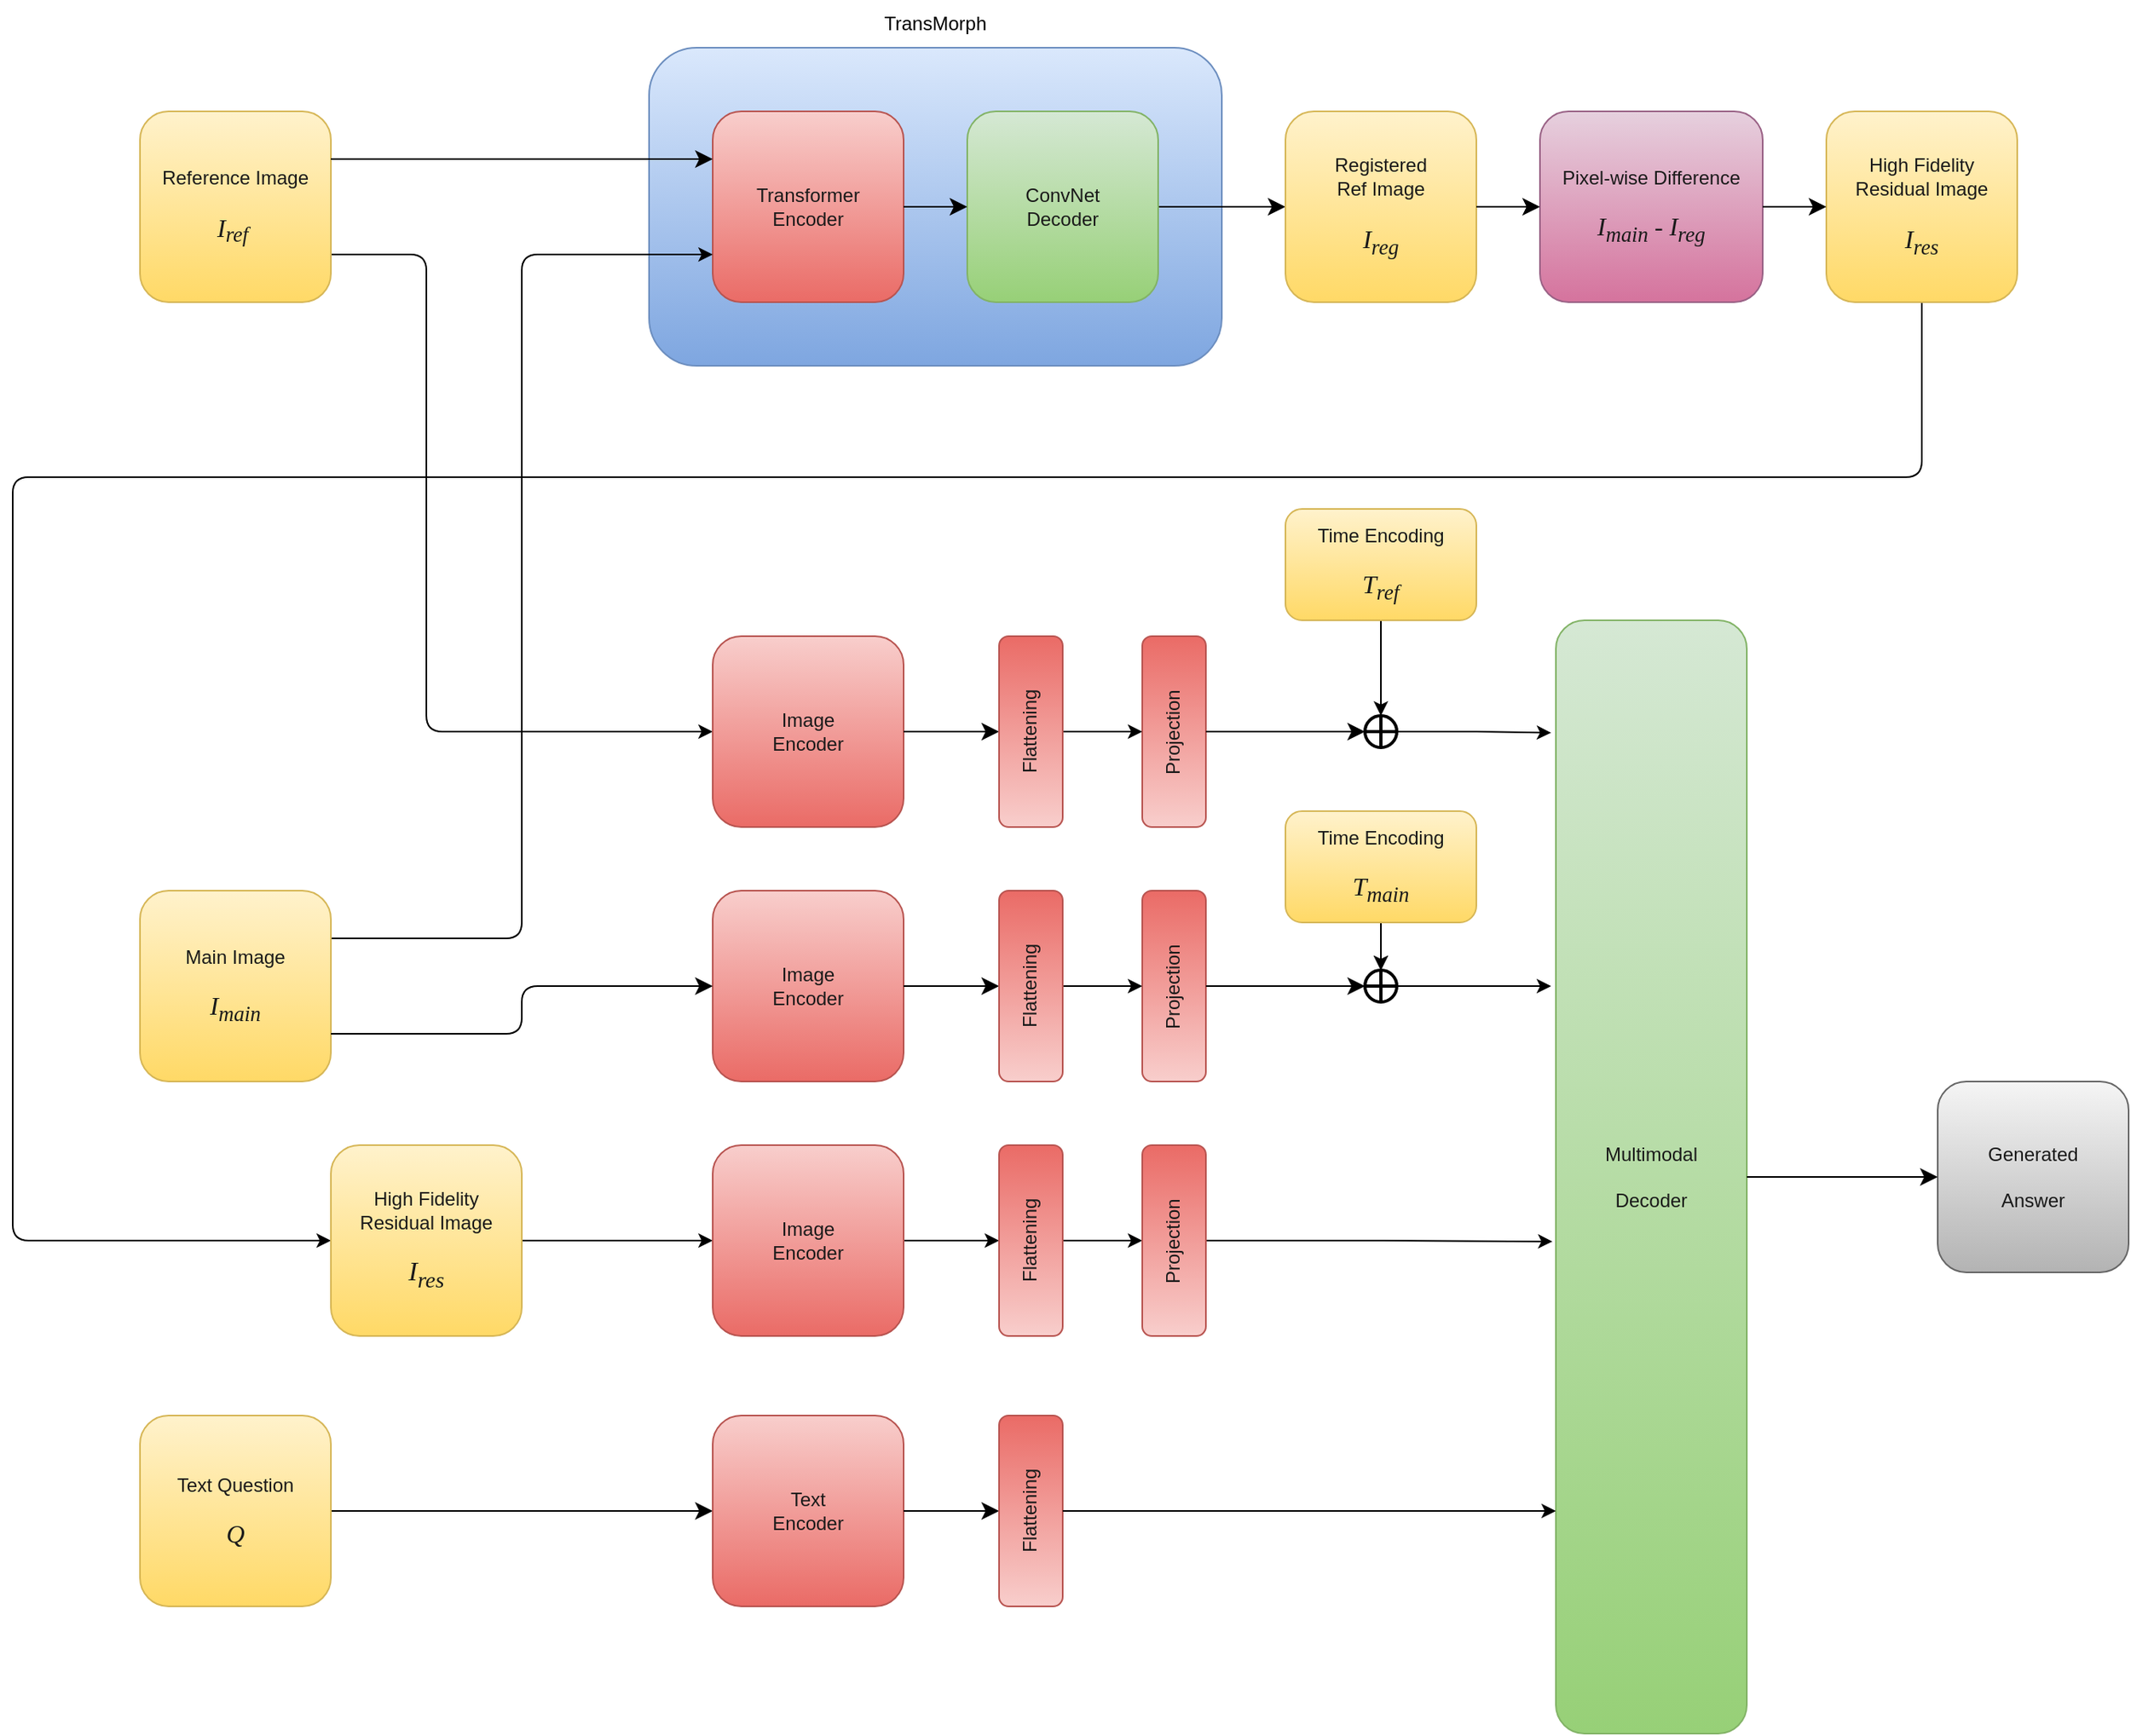 <mxfile version="27.0.9">
  <diagram name="Page-1" id="EhcB3PH-zPmKsm_EDyx8">
    <mxGraphModel dx="2887" dy="1227" grid="1" gridSize="10" guides="1" tooltips="1" connect="1" arrows="1" fold="1" page="1" pageScale="1" pageWidth="850" pageHeight="1100" math="0" shadow="0">
      <root>
        <mxCell id="0" />
        <mxCell id="1" parent="0" />
        <mxCell id="6CnsqeC-LUTwVc9rVep_-9" value="" style="rounded=1;whiteSpace=wrap;html=1;fillColor=#dae8fc;gradientColor=#7ea6e0;strokeColor=#6c8ebf;" parent="1" vertex="1">
          <mxGeometry x="200" y="280" width="360" height="200" as="geometry" />
        </mxCell>
        <mxCell id="6CnsqeC-LUTwVc9rVep_-6" value="TransMorph" style="text;html=1;align=center;verticalAlign=middle;whiteSpace=wrap;rounded=0;" parent="1" vertex="1">
          <mxGeometry x="320" y="250" width="120" height="30" as="geometry" />
        </mxCell>
        <mxCell id="6CnsqeC-LUTwVc9rVep_-7" value="&lt;div&gt;&lt;font color=&quot;#1a1a1a&quot;&gt;Transformer&lt;/font&gt;&lt;/div&gt;&lt;font color=&quot;#1a1a1a&quot;&gt;Encoder&lt;/font&gt;" style="rounded=1;whiteSpace=wrap;html=1;fillColor=#f8cecc;strokeColor=#b85450;gradientColor=#ea6b66;" parent="1" vertex="1">
          <mxGeometry x="240" y="320" width="120" height="120" as="geometry" />
        </mxCell>
        <mxCell id="6CnsqeC-LUTwVc9rVep_-32" style="edgeStyle=none;curved=1;rounded=0;orthogonalLoop=1;jettySize=auto;html=1;entryX=1;entryY=0.5;entryDx=0;entryDy=0;fontSize=12;startSize=8;endSize=8;" parent="1" target="6CnsqeC-LUTwVc9rVep_-22" edge="1">
          <mxGeometry relative="1" as="geometry">
            <mxPoint x="360" y="870" as="sourcePoint" />
          </mxGeometry>
        </mxCell>
        <mxCell id="Aeha082FOGOlSdF__lET-4" style="edgeStyle=orthogonalEdgeStyle;rounded=1;orthogonalLoop=1;jettySize=auto;html=1;exitX=1;exitY=0.25;exitDx=0;exitDy=0;entryX=0;entryY=0.75;entryDx=0;entryDy=0;curved=0;" parent="1" source="6CnsqeC-LUTwVc9rVep_-10" target="6CnsqeC-LUTwVc9rVep_-7" edge="1">
          <mxGeometry relative="1" as="geometry" />
        </mxCell>
        <mxCell id="6CnsqeC-LUTwVc9rVep_-10" value="&lt;font style=&quot;color: rgb(26, 26, 26);&quot;&gt;Main Image&lt;/font&gt;&lt;div&gt;&lt;font color=&quot;#1a1a1a&quot;&gt;&lt;br&gt;&lt;/font&gt;&lt;div&gt;&lt;font face=&quot;Cambria&quot; style=&quot;color: rgb(26, 26, 26); font-size: 16px;&quot;&gt;&lt;i style=&quot;&quot;&gt;I&lt;sub style=&quot;&quot;&gt;main&lt;/sub&gt;&lt;/i&gt;&lt;/font&gt;&lt;/div&gt;&lt;/div&gt;" style="rounded=1;whiteSpace=wrap;html=1;fillColor=#fff2cc;gradientColor=#ffd966;strokeColor=#d6b656;" parent="1" vertex="1">
          <mxGeometry x="-120" y="810" width="120" height="120" as="geometry" />
        </mxCell>
        <mxCell id="D7YfKQMojCa1WMFV5Pq2-3" style="edgeStyle=orthogonalEdgeStyle;rounded=1;orthogonalLoop=1;jettySize=auto;html=1;exitX=1;exitY=0.75;exitDx=0;exitDy=0;entryX=0;entryY=0.5;entryDx=0;entryDy=0;curved=0;" parent="1" source="6CnsqeC-LUTwVc9rVep_-11" target="6CnsqeC-LUTwVc9rVep_-24" edge="1">
          <mxGeometry relative="1" as="geometry">
            <Array as="points">
              <mxPoint x="60" y="410" />
              <mxPoint x="60" y="710" />
            </Array>
          </mxGeometry>
        </mxCell>
        <mxCell id="6CnsqeC-LUTwVc9rVep_-11" value="&lt;font style=&quot;color: rgb(26, 26, 26);&quot;&gt;Reference Image&lt;/font&gt;&lt;div&gt;&lt;font color=&quot;#1a1a1a&quot;&gt;&lt;br&gt;&lt;/font&gt;&lt;div&gt;&lt;font face=&quot;Cambria&quot; style=&quot;color: rgb(26, 26, 26);&quot;&gt;&lt;i&gt;&lt;font style=&quot;font-size: 16px;&quot;&gt;I&lt;/font&gt;&lt;sub&gt;&lt;font style=&quot;font-size: 13.333px;&quot;&gt;&lt;font style=&quot;&quot;&gt;ref&lt;/font&gt;&amp;nbsp;&lt;/font&gt;&lt;/sub&gt;&lt;/i&gt;&lt;/font&gt;&lt;/div&gt;&lt;/div&gt;" style="rounded=1;whiteSpace=wrap;html=1;fillColor=#fff2cc;gradientColor=#ffd966;strokeColor=#d6b656;" parent="1" vertex="1">
          <mxGeometry x="-120" y="320" width="120" height="120" as="geometry" />
        </mxCell>
        <mxCell id="6CnsqeC-LUTwVc9rVep_-13" value="" style="endArrow=classic;html=1;rounded=1;fontSize=12;startSize=8;endSize=8;curved=0;exitX=1;exitY=0.5;exitDx=0;exitDy=0;" parent="1" source="UFdSs73jD7x_iKg_s8AN-1" target="6CnsqeC-LUTwVc9rVep_-15" edge="1">
          <mxGeometry width="50" height="50" relative="1" as="geometry">
            <mxPoint x="520" y="380" as="sourcePoint" />
            <mxPoint x="610" y="379.8" as="targetPoint" />
            <Array as="points" />
          </mxGeometry>
        </mxCell>
        <mxCell id="6CnsqeC-LUTwVc9rVep_-15" value="&lt;font&gt;&lt;font color=&quot;#1a1a1a&quot;&gt;Registered&lt;/font&gt;&lt;br&gt;&lt;/font&gt;&lt;div&gt;&lt;font style=&quot;color: rgb(26, 26, 26);&quot;&gt;Ref Image&lt;br&gt;&lt;/font&gt;&lt;/div&gt;&lt;div&gt;&lt;font style=&quot;color: rgb(26, 26, 26);&quot;&gt;&lt;br&gt;&lt;/font&gt;&lt;/div&gt;&lt;div&gt;&lt;font face=&quot;Cambria&quot; style=&quot;color: rgb(26, 26, 26); font-size: 16px;&quot;&gt;&lt;i style=&quot;&quot;&gt;I&lt;sub style=&quot;&quot;&gt;reg&lt;/sub&gt;&lt;/i&gt;&lt;/font&gt;&lt;/div&gt;" style="rounded=1;whiteSpace=wrap;html=1;fillColor=#fff2cc;gradientColor=#ffd966;strokeColor=#d6b656;" parent="1" vertex="1">
          <mxGeometry x="600" y="320" width="120" height="120" as="geometry" />
        </mxCell>
        <mxCell id="6CnsqeC-LUTwVc9rVep_-16" value="&lt;font color=&quot;#1a1a1a&quot;&gt;Pixel-wise Difference&lt;/font&gt;&lt;div&gt;&lt;font color=&quot;#1a1a1a&quot;&gt;&lt;br&gt;&lt;/font&gt;&lt;div&gt;&lt;font face=&quot;Cambria&quot; style=&quot;color: rgb(26, 26, 26); font-size: 16px;&quot;&gt;&lt;i style=&quot;&quot;&gt;I&lt;sub style=&quot;&quot;&gt;main&lt;/sub&gt;&amp;nbsp;- I&lt;sub style=&quot;&quot;&gt;reg&lt;/sub&gt;&lt;/i&gt;&lt;/font&gt;&lt;/div&gt;&lt;/div&gt;" style="rounded=1;whiteSpace=wrap;html=1;fillColor=#e6d0de;strokeColor=#996185;gradientColor=#d5739d;" parent="1" vertex="1">
          <mxGeometry x="760" y="320" width="140" height="120" as="geometry" />
        </mxCell>
        <mxCell id="6CnsqeC-LUTwVc9rVep_-17" value="" style="endArrow=classic;html=1;rounded=1;fontSize=12;startSize=8;endSize=8;curved=0;exitX=1;exitY=0.5;exitDx=0;exitDy=0;entryX=0;entryY=0.5;entryDx=0;entryDy=0;" parent="1" source="6CnsqeC-LUTwVc9rVep_-15" target="6CnsqeC-LUTwVc9rVep_-16" edge="1">
          <mxGeometry width="50" height="50" relative="1" as="geometry">
            <mxPoint x="710" y="210" as="sourcePoint" />
            <mxPoint x="790" y="210" as="targetPoint" />
            <Array as="points" />
          </mxGeometry>
        </mxCell>
        <mxCell id="kvbHHzYXnaTAILVzaja--1" style="edgeStyle=orthogonalEdgeStyle;rounded=1;orthogonalLoop=1;jettySize=auto;html=1;exitX=0.5;exitY=1;exitDx=0;exitDy=0;entryX=0;entryY=0.5;entryDx=0;entryDy=0;curved=0;" edge="1" parent="1" source="6CnsqeC-LUTwVc9rVep_-18" target="D7YfKQMojCa1WMFV5Pq2-10">
          <mxGeometry relative="1" as="geometry">
            <Array as="points">
              <mxPoint x="1000" y="550" />
              <mxPoint x="-200" y="550" />
              <mxPoint x="-200" y="1030" />
            </Array>
          </mxGeometry>
        </mxCell>
        <mxCell id="6CnsqeC-LUTwVc9rVep_-18" value="&lt;font color=&quot;#1a1a1a&quot;&gt;High Fidelity&lt;/font&gt;&lt;div&gt;&lt;font color=&quot;#1a1a1a&quot;&gt;Residual Image&lt;br&gt;&lt;/font&gt;&lt;div&gt;&lt;font style=&quot;color: rgb(26, 26, 26);&quot;&gt;&lt;br&gt;&lt;/font&gt;&lt;/div&gt;&lt;div&gt;&lt;font face=&quot;Cambria&quot; style=&quot;color: rgb(26, 26, 26); font-size: 16px;&quot;&gt;&lt;i style=&quot;&quot;&gt;I&lt;sub style=&quot;&quot;&gt;res&lt;/sub&gt;&lt;/i&gt;&lt;/font&gt;&lt;/div&gt;&lt;/div&gt;" style="rounded=1;whiteSpace=wrap;html=1;fillColor=#fff2cc;gradientColor=#ffd966;strokeColor=#d6b656;" parent="1" vertex="1">
          <mxGeometry x="940" y="320" width="120" height="120" as="geometry" />
        </mxCell>
        <mxCell id="6CnsqeC-LUTwVc9rVep_-19" value="" style="endArrow=classic;html=1;rounded=1;fontSize=12;startSize=8;endSize=8;curved=0;exitX=1;exitY=0.5;exitDx=0;exitDy=0;entryX=0;entryY=0.5;entryDx=0;entryDy=0;" parent="1" source="6CnsqeC-LUTwVc9rVep_-16" target="6CnsqeC-LUTwVc9rVep_-18" edge="1">
          <mxGeometry width="50" height="50" relative="1" as="geometry">
            <mxPoint x="970" y="470" as="sourcePoint" />
            <mxPoint x="1010" y="470" as="targetPoint" />
            <Array as="points" />
          </mxGeometry>
        </mxCell>
        <mxCell id="6CnsqeC-LUTwVc9rVep_-20" value="" style="endArrow=classic;html=1;rounded=0;fontSize=12;startSize=8;endSize=8;curved=1;exitX=1;exitY=0.5;exitDx=0;exitDy=0;" parent="1" edge="1">
          <mxGeometry width="50" height="50" relative="1" as="geometry">
            <mxPoint y="350" as="sourcePoint" />
            <mxPoint x="240" y="350" as="targetPoint" />
            <Array as="points">
              <mxPoint x="120" y="350" />
            </Array>
          </mxGeometry>
        </mxCell>
        <mxCell id="6CnsqeC-LUTwVc9rVep_-22" value="&lt;font color=&quot;#1a1a1a&quot;&gt;Image&lt;br&gt;Encoder&lt;/font&gt;" style="rounded=1;whiteSpace=wrap;html=1;fillColor=#f8cecc;gradientColor=#ea6b66;strokeColor=#b85450;" parent="1" vertex="1">
          <mxGeometry x="240" y="810" width="120" height="120" as="geometry" />
        </mxCell>
        <mxCell id="6CnsqeC-LUTwVc9rVep_-23" value="" style="endArrow=classic;html=1;rounded=1;fontSize=12;startSize=8;endSize=8;curved=0;exitX=1;exitY=0.5;exitDx=0;exitDy=0;entryX=0;entryY=0.5;entryDx=0;entryDy=0;" parent="1" target="6CnsqeC-LUTwVc9rVep_-22" edge="1">
          <mxGeometry width="50" height="50" relative="1" as="geometry">
            <mxPoint y="900" as="sourcePoint" />
            <mxPoint x="240" y="900" as="targetPoint" />
            <Array as="points">
              <mxPoint x="120" y="900" />
              <mxPoint x="120" y="870" />
            </Array>
          </mxGeometry>
        </mxCell>
        <mxCell id="6CnsqeC-LUTwVc9rVep_-24" value="&lt;font color=&quot;#1a1a1a&quot;&gt;Image&lt;br&gt;Encoder&lt;/font&gt;" style="rounded=1;whiteSpace=wrap;html=1;fillColor=#f8cecc;gradientColor=#ea6b66;strokeColor=#b85450;" parent="1" vertex="1">
          <mxGeometry x="240" y="650" width="120" height="120" as="geometry" />
        </mxCell>
        <mxCell id="6CnsqeC-LUTwVc9rVep_-28" value="" style="edgeStyle=none;curved=1;rounded=0;orthogonalLoop=1;jettySize=auto;html=1;fontSize=12;startSize=8;endSize=8;" parent="1" source="6CnsqeC-LUTwVc9rVep_-26" target="6CnsqeC-LUTwVc9rVep_-27" edge="1">
          <mxGeometry relative="1" as="geometry" />
        </mxCell>
        <mxCell id="6CnsqeC-LUTwVc9rVep_-26" value="&lt;font color=&quot;#1a1a1a&quot;&gt;Text Question&lt;/font&gt;&lt;br&gt;&lt;div&gt;&lt;font color=&quot;#1a1a1a&quot;&gt;&lt;br&gt;&lt;/font&gt;&lt;div&gt;&lt;font face=&quot;Cambria&quot; color=&quot;#1a1a1a&quot;&gt;&lt;span style=&quot;font-size: 16px;&quot;&gt;&lt;i&gt;Q&lt;/i&gt;&lt;/span&gt;&lt;/font&gt;&lt;/div&gt;&lt;/div&gt;" style="rounded=1;whiteSpace=wrap;html=1;fillColor=#fff2cc;gradientColor=#ffd966;strokeColor=#d6b656;" parent="1" vertex="1">
          <mxGeometry x="-120" y="1140" width="120" height="120" as="geometry" />
        </mxCell>
        <mxCell id="6CnsqeC-LUTwVc9rVep_-27" value="&lt;font color=&quot;#1a1a1a&quot;&gt;Text&lt;br&gt;Encoder&lt;/font&gt;" style="rounded=1;whiteSpace=wrap;html=1;fillColor=#f8cecc;gradientColor=#ea6b66;strokeColor=#b85450;" parent="1" vertex="1">
          <mxGeometry x="240" y="1140" width="120" height="120" as="geometry" />
        </mxCell>
        <mxCell id="6CnsqeC-LUTwVc9rVep_-29" value="&lt;font color=&quot;#1a1a1a&quot;&gt;Projection&lt;/font&gt;" style="rounded=1;whiteSpace=wrap;html=1;fillColor=#f8cecc;gradientColor=#ea6b66;strokeColor=#b85450;textDirection=vertical-rl;rotation=-180;" parent="1" vertex="1">
          <mxGeometry x="510" y="810" width="40" height="120" as="geometry" />
        </mxCell>
        <mxCell id="6CnsqeC-LUTwVc9rVep_-30" value="&lt;font color=&quot;#1a1a1a&quot;&gt;Projection&lt;/font&gt;" style="rounded=1;whiteSpace=wrap;html=1;fillColor=#f8cecc;gradientColor=#ea6b66;strokeColor=#b85450;textDirection=vertical-rl;rotation=-180;" parent="1" vertex="1">
          <mxGeometry x="510" y="650" width="40" height="120" as="geometry" />
        </mxCell>
        <mxCell id="6CnsqeC-LUTwVc9rVep_-31" value="" style="endArrow=classic;html=1;rounded=1;fontSize=12;startSize=8;endSize=8;curved=0;exitX=1;exitY=0.5;exitDx=0;exitDy=0;entryX=1;entryY=0.5;entryDx=0;entryDy=0;" parent="1" source="6CnsqeC-LUTwVc9rVep_-22" target="Aeha082FOGOlSdF__lET-6" edge="1">
          <mxGeometry width="50" height="50" relative="1" as="geometry">
            <mxPoint x="170" y="790" as="sourcePoint" />
            <mxPoint x="390" y="870" as="targetPoint" />
            <Array as="points" />
          </mxGeometry>
        </mxCell>
        <mxCell id="6CnsqeC-LUTwVc9rVep_-33" value="" style="endArrow=classic;html=1;rounded=1;fontSize=12;startSize=8;endSize=8;curved=0;exitX=1;exitY=0.5;exitDx=0;exitDy=0;entryX=1;entryY=0.5;entryDx=0;entryDy=0;" parent="1" source="6CnsqeC-LUTwVc9rVep_-24" target="Aeha082FOGOlSdF__lET-7" edge="1">
          <mxGeometry width="50" height="50" relative="1" as="geometry">
            <mxPoint x="360" y="630" as="sourcePoint" />
            <mxPoint x="390" y="710" as="targetPoint" />
            <Array as="points" />
          </mxGeometry>
        </mxCell>
        <mxCell id="6CnsqeC-LUTwVc9rVep_-34" value="&lt;font color=&quot;#1a1a1a&quot;&gt;Multimodal&lt;br&gt;&lt;br&gt;Decoder&lt;/font&gt;" style="rounded=1;whiteSpace=wrap;html=1;fillColor=#d5e8d4;strokeColor=#82b366;gradientColor=#97d077;" parent="1" vertex="1">
          <mxGeometry x="770" y="640" width="120" height="700" as="geometry" />
        </mxCell>
        <mxCell id="6CnsqeC-LUTwVc9rVep_-35" value="&lt;font color=&quot;#1a1a1a&quot;&gt;Generated&lt;br&gt;&lt;br&gt;Answer&lt;/font&gt;" style="rounded=1;whiteSpace=wrap;html=1;fillColor=#f5f5f5;strokeColor=#666666;gradientColor=#b3b3b3;" parent="1" vertex="1">
          <mxGeometry x="1010" y="930" width="120" height="120" as="geometry" />
        </mxCell>
        <mxCell id="6CnsqeC-LUTwVc9rVep_-36" value="" style="endArrow=classic;html=1;rounded=1;fontSize=12;startSize=8;endSize=8;curved=0;exitX=1;exitY=0.5;exitDx=0;exitDy=0;entryX=1;entryY=0.5;entryDx=0;entryDy=0;" parent="1" source="6CnsqeC-LUTwVc9rVep_-27" target="Aeha082FOGOlSdF__lET-13" edge="1">
          <mxGeometry width="50" height="50" relative="1" as="geometry">
            <mxPoint x="385" y="1109.5" as="sourcePoint" />
            <mxPoint x="410" y="1200" as="targetPoint" />
            <Array as="points" />
          </mxGeometry>
        </mxCell>
        <mxCell id="6CnsqeC-LUTwVc9rVep_-37" value="" style="endArrow=classic;html=1;rounded=1;fontSize=12;startSize=8;endSize=8;curved=0;exitX=0;exitY=0.5;exitDx=0;exitDy=0;entryX=0;entryY=0.5;entryDx=0;entryDy=0;" parent="1" source="6CnsqeC-LUTwVc9rVep_-29" target="rmX6A_vhHBQsXo4BwZ8s-4" edge="1">
          <mxGeometry width="50" height="50" relative="1" as="geometry">
            <mxPoint x="450" y="869.5" as="sourcePoint" />
            <mxPoint x="570" y="870" as="targetPoint" />
            <Array as="points" />
          </mxGeometry>
        </mxCell>
        <mxCell id="6CnsqeC-LUTwVc9rVep_-38" value="" style="endArrow=classic;html=1;rounded=1;fontSize=12;startSize=8;endSize=8;curved=0;entryX=0;entryY=0.5;entryDx=0;entryDy=0;exitX=0;exitY=0.5;exitDx=0;exitDy=0;" parent="1" source="6CnsqeC-LUTwVc9rVep_-30" target="rmX6A_vhHBQsXo4BwZ8s-1" edge="1">
          <mxGeometry width="50" height="50" relative="1" as="geometry">
            <mxPoint x="460" y="710" as="sourcePoint" />
            <mxPoint x="565" y="709.7" as="targetPoint" />
            <Array as="points" />
          </mxGeometry>
        </mxCell>
        <mxCell id="6CnsqeC-LUTwVc9rVep_-39" value="" style="endArrow=classic;html=1;rounded=1;fontSize=12;startSize=8;endSize=8;curved=0;exitX=1;exitY=0.5;exitDx=0;exitDy=0;entryX=0;entryY=0.5;entryDx=0;entryDy=0;" parent="1" source="6CnsqeC-LUTwVc9rVep_-34" target="6CnsqeC-LUTwVc9rVep_-35" edge="1">
          <mxGeometry width="50" height="50" relative="1" as="geometry">
            <mxPoint x="620" y="870" as="sourcePoint" />
            <mxPoint x="1000" y="990" as="targetPoint" />
            <Array as="points" />
          </mxGeometry>
        </mxCell>
        <mxCell id="UFdSs73jD7x_iKg_s8AN-1" value="&lt;div&gt;&lt;font color=&quot;#1a1a1a&quot;&gt;ConvNet&lt;/font&gt;&lt;/div&gt;&lt;font color=&quot;#1a1a1a&quot;&gt;Decoder&lt;/font&gt;" style="rounded=1;whiteSpace=wrap;html=1;fillColor=#d5e8d4;strokeColor=#82b366;gradientColor=#97d077;" parent="1" vertex="1">
          <mxGeometry x="400" y="320" width="120" height="120" as="geometry" />
        </mxCell>
        <mxCell id="UFdSs73jD7x_iKg_s8AN-2" value="" style="endArrow=classic;html=1;rounded=0;fontSize=12;startSize=8;endSize=8;curved=1;exitX=1;exitY=0.5;exitDx=0;exitDy=0;entryX=0;entryY=0.5;entryDx=0;entryDy=0;" parent="1" source="6CnsqeC-LUTwVc9rVep_-7" target="UFdSs73jD7x_iKg_s8AN-1" edge="1">
          <mxGeometry width="50" height="50" relative="1" as="geometry">
            <mxPoint x="170" y="390" as="sourcePoint" />
            <mxPoint x="250" y="390" as="targetPoint" />
          </mxGeometry>
        </mxCell>
        <mxCell id="rmX6A_vhHBQsXo4BwZ8s-1" value="" style="shape=orEllipse;perimeter=ellipsePerimeter;whiteSpace=wrap;html=1;backgroundOutline=1;strokeWidth=2;" parent="1" vertex="1">
          <mxGeometry x="650" y="700" width="20" height="20" as="geometry" />
        </mxCell>
        <mxCell id="rmX6A_vhHBQsXo4BwZ8s-3" style="edgeStyle=orthogonalEdgeStyle;rounded=0;orthogonalLoop=1;jettySize=auto;html=1;exitX=1;exitY=0.5;exitDx=0;exitDy=0;entryX=-0.025;entryY=0.101;entryDx=0;entryDy=0;entryPerimeter=0;" parent="1" source="rmX6A_vhHBQsXo4BwZ8s-1" target="6CnsqeC-LUTwVc9rVep_-34" edge="1">
          <mxGeometry relative="1" as="geometry">
            <mxPoint x="540" y="620" as="sourcePoint" />
            <mxPoint x="730" y="710" as="targetPoint" />
          </mxGeometry>
        </mxCell>
        <mxCell id="rmX6A_vhHBQsXo4BwZ8s-6" style="edgeStyle=orthogonalEdgeStyle;rounded=0;orthogonalLoop=1;jettySize=auto;html=1;exitX=1;exitY=0.5;exitDx=0;exitDy=0;" parent="1" source="rmX6A_vhHBQsXo4BwZ8s-4" edge="1">
          <mxGeometry relative="1" as="geometry">
            <mxPoint x="650" y="870" as="sourcePoint" />
            <mxPoint x="767" y="870" as="targetPoint" />
          </mxGeometry>
        </mxCell>
        <mxCell id="rmX6A_vhHBQsXo4BwZ8s-4" value="" style="shape=orEllipse;perimeter=ellipsePerimeter;whiteSpace=wrap;html=1;backgroundOutline=1;strokeWidth=2;" parent="1" vertex="1">
          <mxGeometry x="650" y="860" width="20" height="20" as="geometry" />
        </mxCell>
        <mxCell id="Aeha082FOGOlSdF__lET-1" style="edgeStyle=orthogonalEdgeStyle;rounded=0;orthogonalLoop=1;jettySize=auto;html=1;exitX=0.5;exitY=1;exitDx=0;exitDy=0;entryX=0.5;entryY=0;entryDx=0;entryDy=0;" parent="1" source="rmX6A_vhHBQsXo4BwZ8s-7" target="rmX6A_vhHBQsXo4BwZ8s-1" edge="1">
          <mxGeometry relative="1" as="geometry" />
        </mxCell>
        <mxCell id="rmX6A_vhHBQsXo4BwZ8s-7" value="&lt;div&gt;&lt;font style=&quot;color: rgb(26, 26, 26);&quot;&gt;Time Encoding&lt;/font&gt;&lt;/div&gt;&lt;div&gt;&lt;font style=&quot;color: rgb(26, 26, 26);&quot;&gt;&lt;br&gt;&lt;/font&gt;&lt;/div&gt;&lt;i&gt;&lt;font style=&quot;color: rgb(26, 26, 26); font-size: 16px;&quot; face=&quot;Cambria&quot;&gt;T&lt;sub style=&quot;&quot;&gt;ref&lt;/sub&gt;&lt;/font&gt;&lt;/i&gt;" style="rounded=1;whiteSpace=wrap;html=1;fillColor=#fff2cc;gradientColor=#ffd966;strokeColor=#d6b656;" parent="1" vertex="1">
          <mxGeometry x="600" y="570" width="120" height="70" as="geometry" />
        </mxCell>
        <mxCell id="Aeha082FOGOlSdF__lET-3" style="edgeStyle=orthogonalEdgeStyle;rounded=0;orthogonalLoop=1;jettySize=auto;html=1;entryX=0.5;entryY=0;entryDx=0;entryDy=0;" parent="1" target="rmX6A_vhHBQsXo4BwZ8s-4" edge="1">
          <mxGeometry relative="1" as="geometry">
            <mxPoint x="660" y="840" as="sourcePoint" />
          </mxGeometry>
        </mxCell>
        <mxCell id="Aeha082FOGOlSdF__lET-5" value="" style="edgeStyle=orthogonalEdgeStyle;rounded=0;orthogonalLoop=1;jettySize=auto;html=1;" parent="1" source="Aeha082FOGOlSdF__lET-2" target="rmX6A_vhHBQsXo4BwZ8s-4" edge="1">
          <mxGeometry relative="1" as="geometry" />
        </mxCell>
        <mxCell id="Aeha082FOGOlSdF__lET-2" value="&lt;div&gt;&lt;font style=&quot;color: rgb(26, 26, 26);&quot;&gt;Time Encoding&lt;/font&gt;&lt;/div&gt;&lt;div&gt;&lt;font style=&quot;color: rgb(26, 26, 26);&quot;&gt;&lt;br&gt;&lt;/font&gt;&lt;/div&gt;&lt;font style=&quot;color: rgb(26, 26, 26); font-size: 16px;&quot; face=&quot;Cambria&quot;&gt;&lt;i style=&quot;&quot;&gt;T&lt;sub style=&quot;&quot;&gt;main&lt;/sub&gt;&lt;/i&gt;&lt;/font&gt;" style="rounded=1;whiteSpace=wrap;html=1;fillColor=#fff2cc;gradientColor=#ffd966;strokeColor=#d6b656;" parent="1" vertex="1">
          <mxGeometry x="600" y="760" width="120" height="70" as="geometry" />
        </mxCell>
        <mxCell id="Aeha082FOGOlSdF__lET-12" style="edgeStyle=orthogonalEdgeStyle;rounded=0;orthogonalLoop=1;jettySize=auto;html=1;exitX=0;exitY=0.5;exitDx=0;exitDy=0;entryX=1;entryY=0.5;entryDx=0;entryDy=0;" parent="1" source="Aeha082FOGOlSdF__lET-6" target="6CnsqeC-LUTwVc9rVep_-29" edge="1">
          <mxGeometry relative="1" as="geometry" />
        </mxCell>
        <mxCell id="Aeha082FOGOlSdF__lET-6" value="&lt;font color=&quot;#1a1a1a&quot;&gt;Flattening&lt;/font&gt;" style="rounded=1;whiteSpace=wrap;html=1;fillColor=#f8cecc;gradientColor=#ea6b66;strokeColor=#b85450;textDirection=vertical-rl;rotation=-180;" parent="1" vertex="1">
          <mxGeometry x="420" y="810" width="40" height="120" as="geometry" />
        </mxCell>
        <mxCell id="Aeha082FOGOlSdF__lET-10" style="edgeStyle=orthogonalEdgeStyle;rounded=0;orthogonalLoop=1;jettySize=auto;html=1;exitX=0;exitY=0.5;exitDx=0;exitDy=0;entryX=1;entryY=0.5;entryDx=0;entryDy=0;" parent="1" source="Aeha082FOGOlSdF__lET-7" target="6CnsqeC-LUTwVc9rVep_-30" edge="1">
          <mxGeometry relative="1" as="geometry" />
        </mxCell>
        <mxCell id="Aeha082FOGOlSdF__lET-7" value="&lt;font color=&quot;#1a1a1a&quot;&gt;Flattening&lt;/font&gt;" style="rounded=1;whiteSpace=wrap;html=1;fillColor=#f8cecc;gradientColor=#ea6b66;strokeColor=#b85450;textDirection=vertical-rl;rotation=-180;" parent="1" vertex="1">
          <mxGeometry x="420" y="650" width="40" height="120" as="geometry" />
        </mxCell>
        <mxCell id="Aeha082FOGOlSdF__lET-13" value="&lt;font color=&quot;#1a1a1a&quot;&gt;Flattening&lt;/font&gt;" style="rounded=1;whiteSpace=wrap;html=1;fillColor=#f8cecc;gradientColor=#ea6b66;strokeColor=#b85450;textDirection=vertical-rl;rotation=-180;" parent="1" vertex="1">
          <mxGeometry x="420" y="1140" width="40" height="120" as="geometry" />
        </mxCell>
        <mxCell id="D7YfKQMojCa1WMFV5Pq2-1" style="edgeStyle=orthogonalEdgeStyle;rounded=0;orthogonalLoop=1;jettySize=auto;html=1;exitX=0;exitY=0.5;exitDx=0;exitDy=0;entryX=0;entryY=0.8;entryDx=0;entryDy=0;entryPerimeter=0;" parent="1" source="Aeha082FOGOlSdF__lET-13" target="6CnsqeC-LUTwVc9rVep_-34" edge="1">
          <mxGeometry relative="1" as="geometry">
            <mxPoint x="720" y="1200" as="targetPoint" />
          </mxGeometry>
        </mxCell>
        <mxCell id="D7YfKQMojCa1WMFV5Pq2-14" style="edgeStyle=orthogonalEdgeStyle;rounded=0;orthogonalLoop=1;jettySize=auto;html=1;exitX=1;exitY=0.5;exitDx=0;exitDy=0;entryX=0;entryY=0.5;entryDx=0;entryDy=0;" parent="1" source="D7YfKQMojCa1WMFV5Pq2-10" target="D7YfKQMojCa1WMFV5Pq2-11" edge="1">
          <mxGeometry relative="1" as="geometry" />
        </mxCell>
        <mxCell id="D7YfKQMojCa1WMFV5Pq2-10" value="&lt;div&gt;&lt;font style=&quot;color: rgb(26, 26, 26);&quot;&gt;High Fidelity&lt;/font&gt;&lt;/div&gt;&lt;font style=&quot;color: rgb(26, 26, 26);&quot;&gt;Residual Image&lt;/font&gt;&lt;div&gt;&lt;font color=&quot;#1a1a1a&quot;&gt;&lt;br&gt;&lt;/font&gt;&lt;div&gt;&lt;font face=&quot;Cambria&quot; style=&quot;color: rgb(26, 26, 26); font-size: 17px;&quot;&gt;&lt;i style=&quot;&quot;&gt;I&lt;sub style=&quot;&quot;&gt;res&lt;/sub&gt;&lt;/i&gt;&lt;/font&gt;&lt;/div&gt;&lt;/div&gt;" style="rounded=1;whiteSpace=wrap;html=1;fillColor=#fff2cc;gradientColor=#ffd966;strokeColor=#d6b656;" parent="1" vertex="1">
          <mxGeometry y="970" width="120" height="120" as="geometry" />
        </mxCell>
        <mxCell id="D7YfKQMojCa1WMFV5Pq2-15" style="edgeStyle=orthogonalEdgeStyle;rounded=0;orthogonalLoop=1;jettySize=auto;html=1;exitX=1;exitY=0.5;exitDx=0;exitDy=0;entryX=1;entryY=0.5;entryDx=0;entryDy=0;" parent="1" source="D7YfKQMojCa1WMFV5Pq2-11" target="D7YfKQMojCa1WMFV5Pq2-12" edge="1">
          <mxGeometry relative="1" as="geometry" />
        </mxCell>
        <mxCell id="D7YfKQMojCa1WMFV5Pq2-11" value="&lt;font color=&quot;#1a1a1a&quot;&gt;Image&lt;br&gt;Encoder&lt;/font&gt;" style="rounded=1;whiteSpace=wrap;html=1;fillColor=#f8cecc;gradientColor=#ea6b66;strokeColor=#b85450;" parent="1" vertex="1">
          <mxGeometry x="240" y="970" width="120" height="120" as="geometry" />
        </mxCell>
        <mxCell id="D7YfKQMojCa1WMFV5Pq2-16" style="edgeStyle=orthogonalEdgeStyle;rounded=0;orthogonalLoop=1;jettySize=auto;html=1;exitX=0;exitY=0.5;exitDx=0;exitDy=0;entryX=1;entryY=0.5;entryDx=0;entryDy=0;" parent="1" source="D7YfKQMojCa1WMFV5Pq2-12" target="D7YfKQMojCa1WMFV5Pq2-13" edge="1">
          <mxGeometry relative="1" as="geometry" />
        </mxCell>
        <mxCell id="D7YfKQMojCa1WMFV5Pq2-12" value="&lt;font color=&quot;#1a1a1a&quot;&gt;Flattening&lt;/font&gt;" style="rounded=1;whiteSpace=wrap;html=1;fillColor=#f8cecc;gradientColor=#ea6b66;strokeColor=#b85450;textDirection=vertical-rl;rotation=-180;" parent="1" vertex="1">
          <mxGeometry x="420" y="970" width="40" height="120" as="geometry" />
        </mxCell>
        <mxCell id="D7YfKQMojCa1WMFV5Pq2-17" style="edgeStyle=orthogonalEdgeStyle;rounded=0;orthogonalLoop=1;jettySize=auto;html=1;exitX=0;exitY=0.5;exitDx=0;exitDy=0;entryX=-0.018;entryY=0.558;entryDx=0;entryDy=0;entryPerimeter=0;" parent="1" source="D7YfKQMojCa1WMFV5Pq2-13" target="6CnsqeC-LUTwVc9rVep_-34" edge="1">
          <mxGeometry relative="1" as="geometry">
            <mxPoint x="680.0" y="1030.176" as="targetPoint" />
          </mxGeometry>
        </mxCell>
        <mxCell id="D7YfKQMojCa1WMFV5Pq2-13" value="&lt;font color=&quot;#1a1a1a&quot;&gt;Projection&lt;/font&gt;" style="rounded=1;whiteSpace=wrap;html=1;fillColor=#f8cecc;gradientColor=#ea6b66;strokeColor=#b85450;textDirection=vertical-rl;rotation=-180;" parent="1" vertex="1">
          <mxGeometry x="510" y="970" width="40" height="120" as="geometry" />
        </mxCell>
      </root>
    </mxGraphModel>
  </diagram>
</mxfile>
